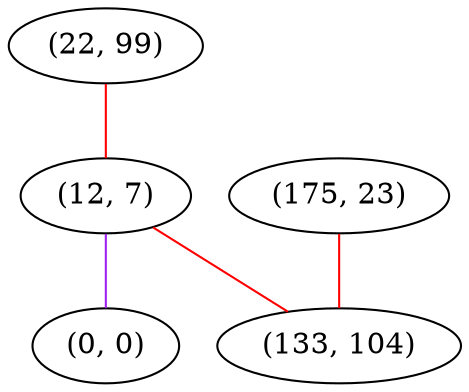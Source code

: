 graph "" {
"(22, 99)";
"(12, 7)";
"(0, 0)";
"(175, 23)";
"(133, 104)";
"(22, 99)" -- "(12, 7)"  [color=red, key=0, weight=1];
"(12, 7)" -- "(0, 0)"  [color=purple, key=0, weight=4];
"(12, 7)" -- "(133, 104)"  [color=red, key=0, weight=1];
"(175, 23)" -- "(133, 104)"  [color=red, key=0, weight=1];
}
